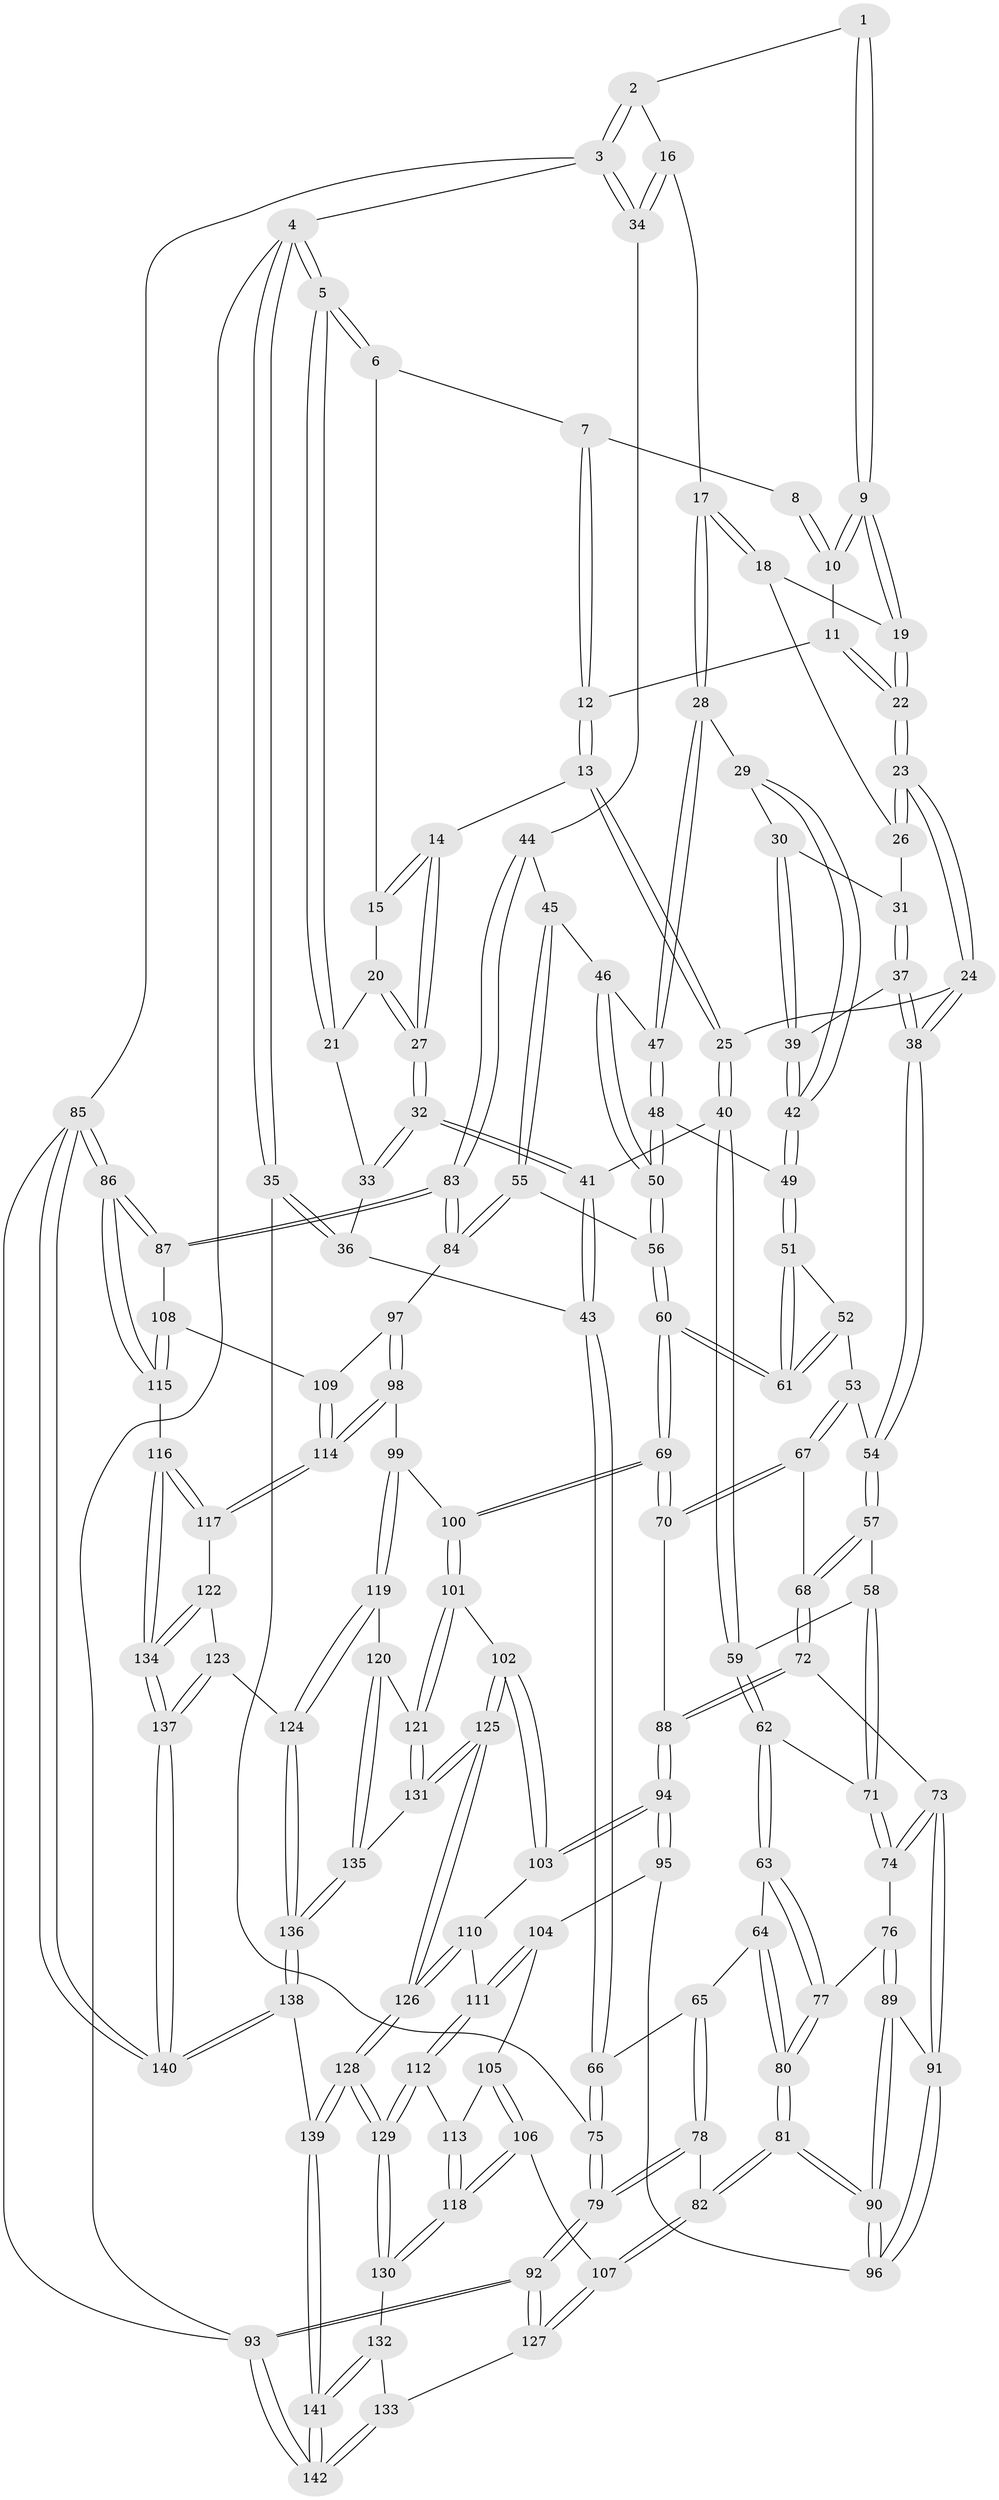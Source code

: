 // coarse degree distribution, {4: 0.21428571428571427, 2: 0.23809523809523808, 3: 0.2619047619047619, 6: 0.07142857142857142, 5: 0.11904761904761904, 8: 0.023809523809523808, 7: 0.023809523809523808, 10: 0.023809523809523808, 11: 0.023809523809523808}
// Generated by graph-tools (version 1.1) at 2025/05/03/04/25 22:05:52]
// undirected, 142 vertices, 352 edges
graph export_dot {
graph [start="1"]
  node [color=gray90,style=filled];
  1 [pos="+0.592881264675749+0"];
  2 [pos="+0.8934151683702569+0"];
  3 [pos="+1+0"];
  4 [pos="+0+0"];
  5 [pos="+0+0"];
  6 [pos="+0.1815095478615109+0"];
  7 [pos="+0.20125314707421646+0"];
  8 [pos="+0.4198604186113018+0"];
  9 [pos="+0.5814471868487759+0"];
  10 [pos="+0.4198225596316043+0.020056562914159966"];
  11 [pos="+0.41578529123256414+0.04242732072046039"];
  12 [pos="+0.33135914519746773+0.0581390246866199"];
  13 [pos="+0.2934194517146268+0.13625929544263282"];
  14 [pos="+0.2806507188089178+0.13770059826874217"];
  15 [pos="+0.19228886531791334+0.023828254362323838"];
  16 [pos="+0.8230232012123563+0.06902072495126363"];
  17 [pos="+0.8069590318017125+0.11571358601290517"];
  18 [pos="+0.6099960468369101+0.0598435304986836"];
  19 [pos="+0.5815394100701584+0"];
  20 [pos="+0.13024223790803227+0.10302919923478979"];
  21 [pos="+0.09368240332051912+0.11778668603254397"];
  22 [pos="+0.4536742666161074+0.08775490086498973"];
  23 [pos="+0.45749375190539254+0.16637971611706262"];
  24 [pos="+0.4351814139844326+0.21323642726052663"];
  25 [pos="+0.40379939111066393+0.2122163324638687"];
  26 [pos="+0.5878792716918849+0.11628024855213112"];
  27 [pos="+0.24566592101220008+0.1636733384894682"];
  28 [pos="+0.808352148974096+0.12821979289436372"];
  29 [pos="+0.6779803436588687+0.1870885601604836"];
  30 [pos="+0.6549722424682161+0.18688108374122217"];
  31 [pos="+0.6096201312211598+0.1720321907739403"];
  32 [pos="+0.21681499197070492+0.20817414636501977"];
  33 [pos="+0.0881358431088913+0.1388937853705162"];
  34 [pos="+1+0.11892822983661658"];
  35 [pos="+0+0.12169779044238924"];
  36 [pos="+0.07061288613535092+0.16672302597176206"];
  37 [pos="+0.5621109358523401+0.24830655562904075"];
  38 [pos="+0.4863795727375012+0.2757537128472139"];
  39 [pos="+0.6244278850275986+0.2665046506717059"];
  40 [pos="+0.3013923188398097+0.3123091620213526"];
  41 [pos="+0.1946268511597375+0.2849057036295483"];
  42 [pos="+0.6687432209730556+0.2968734938442648"];
  43 [pos="+0.09040331362191036+0.350393114210102"];
  44 [pos="+1+0.28070619867795504"];
  45 [pos="+0.8793338763489735+0.19594353712618723"];
  46 [pos="+0.8458918066335159+0.17484719546825062"];
  47 [pos="+0.8124425124165685+0.13668936445572583"];
  48 [pos="+0.7031731382348574+0.29767905571239234"];
  49 [pos="+0.6693921168312753+0.29775074873767876"];
  50 [pos="+0.7744489517267014+0.35939985950469316"];
  51 [pos="+0.6450103407272656+0.33947534425019626"];
  52 [pos="+0.5256121840863996+0.3599087316388657"];
  53 [pos="+0.5069634242661486+0.3557819815661401"];
  54 [pos="+0.4927484425386005+0.3440525374265908"];
  55 [pos="+0.8633268465736358+0.5001218159135374"];
  56 [pos="+0.8248241406201213+0.4994031596914422"];
  57 [pos="+0.41091611552301166+0.40384294181213237"];
  58 [pos="+0.37480101659253534+0.3971971739473245"];
  59 [pos="+0.32329213186670935+0.36877948336607436"];
  60 [pos="+0.7262326127192743+0.5387826246179646"];
  61 [pos="+0.6976949683151092+0.4960797119514684"];
  62 [pos="+0.2658388014785976+0.4242161912066557"];
  63 [pos="+0.1900690920664503+0.43575435694006"];
  64 [pos="+0.10010335288653952+0.40140871191877264"];
  65 [pos="+0.08341262222429284+0.38188697818010436"];
  66 [pos="+0.076419607426932+0.3710599901321916"];
  67 [pos="+0.5293947767059484+0.48371118488672643"];
  68 [pos="+0.41608612759719715+0.5175520888114105"];
  69 [pos="+0.6833866369864446+0.5830918979999467"];
  70 [pos="+0.6515457422143022+0.5833396319143818"];
  71 [pos="+0.31220385153958125+0.48007666727994336"];
  72 [pos="+0.39591632984958813+0.5600371374794902"];
  73 [pos="+0.3668829803523691+0.5693360324000768"];
  74 [pos="+0.3202494697750097+0.5400332059454083"];
  75 [pos="+0+0.36900154763522186"];
  76 [pos="+0.28713972343981303+0.5391164411041344"];
  77 [pos="+0.24610527263062065+0.5197490076728326"];
  78 [pos="+0+0.6927143441617156"];
  79 [pos="+0+0.7297002030429092"];
  80 [pos="+0.13375517537319795+0.6038953438743097"];
  81 [pos="+0.12921191988918748+0.6529206293456278"];
  82 [pos="+0.10209685256074748+0.6901414212360898"];
  83 [pos="+1+0.5391167288923296"];
  84 [pos="+0.9960548485811103+0.5296634655931116"];
  85 [pos="+1+1"];
  86 [pos="+1+0.9746987871357716"];
  87 [pos="+1+0.5789033747458705"];
  88 [pos="+0.5174288902538893+0.6371614268214209"];
  89 [pos="+0.2360686722606727+0.5954404571382449"];
  90 [pos="+0.14931102731974163+0.6490889562054799"];
  91 [pos="+0.3352113060582858+0.6458556981840906"];
  92 [pos="+0+0.787790792863716"];
  93 [pos="+0+1"];
  94 [pos="+0.49105900812493974+0.7040486609551719"];
  95 [pos="+0.3308778021432849+0.6658939999453514"];
  96 [pos="+0.3302045832874984+0.6627364716072592"];
  97 [pos="+0.8589873411595303+0.7046251205976047"];
  98 [pos="+0.7539261478192004+0.7512093510142431"];
  99 [pos="+0.7237976658253563+0.7378639504535298"];
  100 [pos="+0.7008839489213895+0.7060987957830268"];
  101 [pos="+0.5686894960180962+0.8038419565445519"];
  102 [pos="+0.5553681648873104+0.7997471740415634"];
  103 [pos="+0.485399798846669+0.754461396629829"];
  104 [pos="+0.3293779776866234+0.6916775127471614"];
  105 [pos="+0.26433326923068456+0.7417882109958892"];
  106 [pos="+0.19331580591135952+0.7881264389976488"];
  107 [pos="+0.14274850501656278+0.7496651059437089"];
  108 [pos="+0.9085514697366736+0.7691959058764046"];
  109 [pos="+0.8721388254576933+0.7683370699793668"];
  110 [pos="+0.46599259188275965+0.766928190228269"];
  111 [pos="+0.3799355672448364+0.7800544168905156"];
  112 [pos="+0.37897665608196407+0.7815504809871944"];
  113 [pos="+0.33736292807745505+0.79170108414378"];
  114 [pos="+0.8083291463332762+0.7965403716554554"];
  115 [pos="+0.9128473794887229+0.8941854542521808"];
  116 [pos="+0.9125900378728554+0.8942261977558768"];
  117 [pos="+0.8167946865236957+0.821249850701553"];
  118 [pos="+0.21753082747892025+0.8316903532935693"];
  119 [pos="+0.6977564978084495+0.8507765291327574"];
  120 [pos="+0.6035845574662859+0.8729120010778101"];
  121 [pos="+0.5708339914145427+0.8087692942886928"];
  122 [pos="+0.779165098501133+0.8808624139557307"];
  123 [pos="+0.7581984667627938+0.8981359910622495"];
  124 [pos="+0.7268509564194038+0.9023354042596349"];
  125 [pos="+0.4623324861770744+0.9294741940758604"];
  126 [pos="+0.45455987889526844+0.9345864635469125"];
  127 [pos="+0.05672842387902908+0.9097466290390192"];
  128 [pos="+0.3871063663971117+1"];
  129 [pos="+0.35822994331988334+0.9738366383749278"];
  130 [pos="+0.22163865429056664+0.853111313321326"];
  131 [pos="+0.5118436827472724+0.9117465370120865"];
  132 [pos="+0.14854570510428802+0.9311606110895"];
  133 [pos="+0.07326626372367877+0.9290886186946201"];
  134 [pos="+0.8758433470076397+0.9262474514720281"];
  135 [pos="+0.6002418013873375+0.8903456480818523"];
  136 [pos="+0.6513267915594448+1"];
  137 [pos="+0.8381806766293606+0.9731654126386795"];
  138 [pos="+0.6403092058642323+1"];
  139 [pos="+0.3981332320321066+1"];
  140 [pos="+0.743047084000413+1"];
  141 [pos="+0.28018725339857986+1"];
  142 [pos="+0+1"];
  1 -- 2;
  1 -- 9;
  1 -- 9;
  2 -- 3;
  2 -- 3;
  2 -- 16;
  3 -- 4;
  3 -- 34;
  3 -- 34;
  3 -- 85;
  4 -- 5;
  4 -- 5;
  4 -- 35;
  4 -- 35;
  4 -- 93;
  5 -- 6;
  5 -- 6;
  5 -- 21;
  5 -- 21;
  6 -- 7;
  6 -- 15;
  7 -- 8;
  7 -- 12;
  7 -- 12;
  8 -- 10;
  8 -- 10;
  9 -- 10;
  9 -- 10;
  9 -- 19;
  9 -- 19;
  10 -- 11;
  11 -- 12;
  11 -- 22;
  11 -- 22;
  12 -- 13;
  12 -- 13;
  13 -- 14;
  13 -- 25;
  13 -- 25;
  14 -- 15;
  14 -- 15;
  14 -- 27;
  14 -- 27;
  15 -- 20;
  16 -- 17;
  16 -- 34;
  16 -- 34;
  17 -- 18;
  17 -- 18;
  17 -- 28;
  17 -- 28;
  18 -- 19;
  18 -- 26;
  19 -- 22;
  19 -- 22;
  20 -- 21;
  20 -- 27;
  20 -- 27;
  21 -- 33;
  22 -- 23;
  22 -- 23;
  23 -- 24;
  23 -- 24;
  23 -- 26;
  23 -- 26;
  24 -- 25;
  24 -- 38;
  24 -- 38;
  25 -- 40;
  25 -- 40;
  26 -- 31;
  27 -- 32;
  27 -- 32;
  28 -- 29;
  28 -- 47;
  28 -- 47;
  29 -- 30;
  29 -- 42;
  29 -- 42;
  30 -- 31;
  30 -- 39;
  30 -- 39;
  31 -- 37;
  31 -- 37;
  32 -- 33;
  32 -- 33;
  32 -- 41;
  32 -- 41;
  33 -- 36;
  34 -- 44;
  35 -- 36;
  35 -- 36;
  35 -- 75;
  36 -- 43;
  37 -- 38;
  37 -- 38;
  37 -- 39;
  38 -- 54;
  38 -- 54;
  39 -- 42;
  39 -- 42;
  40 -- 41;
  40 -- 59;
  40 -- 59;
  41 -- 43;
  41 -- 43;
  42 -- 49;
  42 -- 49;
  43 -- 66;
  43 -- 66;
  44 -- 45;
  44 -- 83;
  44 -- 83;
  45 -- 46;
  45 -- 55;
  45 -- 55;
  46 -- 47;
  46 -- 50;
  46 -- 50;
  47 -- 48;
  47 -- 48;
  48 -- 49;
  48 -- 50;
  48 -- 50;
  49 -- 51;
  49 -- 51;
  50 -- 56;
  50 -- 56;
  51 -- 52;
  51 -- 61;
  51 -- 61;
  52 -- 53;
  52 -- 61;
  52 -- 61;
  53 -- 54;
  53 -- 67;
  53 -- 67;
  54 -- 57;
  54 -- 57;
  55 -- 56;
  55 -- 84;
  55 -- 84;
  56 -- 60;
  56 -- 60;
  57 -- 58;
  57 -- 68;
  57 -- 68;
  58 -- 59;
  58 -- 71;
  58 -- 71;
  59 -- 62;
  59 -- 62;
  60 -- 61;
  60 -- 61;
  60 -- 69;
  60 -- 69;
  62 -- 63;
  62 -- 63;
  62 -- 71;
  63 -- 64;
  63 -- 77;
  63 -- 77;
  64 -- 65;
  64 -- 80;
  64 -- 80;
  65 -- 66;
  65 -- 78;
  65 -- 78;
  66 -- 75;
  66 -- 75;
  67 -- 68;
  67 -- 70;
  67 -- 70;
  68 -- 72;
  68 -- 72;
  69 -- 70;
  69 -- 70;
  69 -- 100;
  69 -- 100;
  70 -- 88;
  71 -- 74;
  71 -- 74;
  72 -- 73;
  72 -- 88;
  72 -- 88;
  73 -- 74;
  73 -- 74;
  73 -- 91;
  73 -- 91;
  74 -- 76;
  75 -- 79;
  75 -- 79;
  76 -- 77;
  76 -- 89;
  76 -- 89;
  77 -- 80;
  77 -- 80;
  78 -- 79;
  78 -- 79;
  78 -- 82;
  79 -- 92;
  79 -- 92;
  80 -- 81;
  80 -- 81;
  81 -- 82;
  81 -- 82;
  81 -- 90;
  81 -- 90;
  82 -- 107;
  82 -- 107;
  83 -- 84;
  83 -- 84;
  83 -- 87;
  83 -- 87;
  84 -- 97;
  85 -- 86;
  85 -- 86;
  85 -- 140;
  85 -- 140;
  85 -- 93;
  86 -- 87;
  86 -- 87;
  86 -- 115;
  86 -- 115;
  87 -- 108;
  88 -- 94;
  88 -- 94;
  89 -- 90;
  89 -- 90;
  89 -- 91;
  90 -- 96;
  90 -- 96;
  91 -- 96;
  91 -- 96;
  92 -- 93;
  92 -- 93;
  92 -- 127;
  92 -- 127;
  93 -- 142;
  93 -- 142;
  94 -- 95;
  94 -- 95;
  94 -- 103;
  94 -- 103;
  95 -- 96;
  95 -- 104;
  97 -- 98;
  97 -- 98;
  97 -- 109;
  98 -- 99;
  98 -- 114;
  98 -- 114;
  99 -- 100;
  99 -- 119;
  99 -- 119;
  100 -- 101;
  100 -- 101;
  101 -- 102;
  101 -- 121;
  101 -- 121;
  102 -- 103;
  102 -- 103;
  102 -- 125;
  102 -- 125;
  103 -- 110;
  104 -- 105;
  104 -- 111;
  104 -- 111;
  105 -- 106;
  105 -- 106;
  105 -- 113;
  106 -- 107;
  106 -- 118;
  106 -- 118;
  107 -- 127;
  107 -- 127;
  108 -- 109;
  108 -- 115;
  108 -- 115;
  109 -- 114;
  109 -- 114;
  110 -- 111;
  110 -- 126;
  110 -- 126;
  111 -- 112;
  111 -- 112;
  112 -- 113;
  112 -- 129;
  112 -- 129;
  113 -- 118;
  113 -- 118;
  114 -- 117;
  114 -- 117;
  115 -- 116;
  116 -- 117;
  116 -- 117;
  116 -- 134;
  116 -- 134;
  117 -- 122;
  118 -- 130;
  118 -- 130;
  119 -- 120;
  119 -- 124;
  119 -- 124;
  120 -- 121;
  120 -- 135;
  120 -- 135;
  121 -- 131;
  121 -- 131;
  122 -- 123;
  122 -- 134;
  122 -- 134;
  123 -- 124;
  123 -- 137;
  123 -- 137;
  124 -- 136;
  124 -- 136;
  125 -- 126;
  125 -- 126;
  125 -- 131;
  125 -- 131;
  126 -- 128;
  126 -- 128;
  127 -- 133;
  128 -- 129;
  128 -- 129;
  128 -- 139;
  128 -- 139;
  129 -- 130;
  129 -- 130;
  130 -- 132;
  131 -- 135;
  132 -- 133;
  132 -- 141;
  132 -- 141;
  133 -- 142;
  133 -- 142;
  134 -- 137;
  134 -- 137;
  135 -- 136;
  135 -- 136;
  136 -- 138;
  136 -- 138;
  137 -- 140;
  137 -- 140;
  138 -- 139;
  138 -- 140;
  138 -- 140;
  139 -- 141;
  139 -- 141;
  141 -- 142;
  141 -- 142;
}
